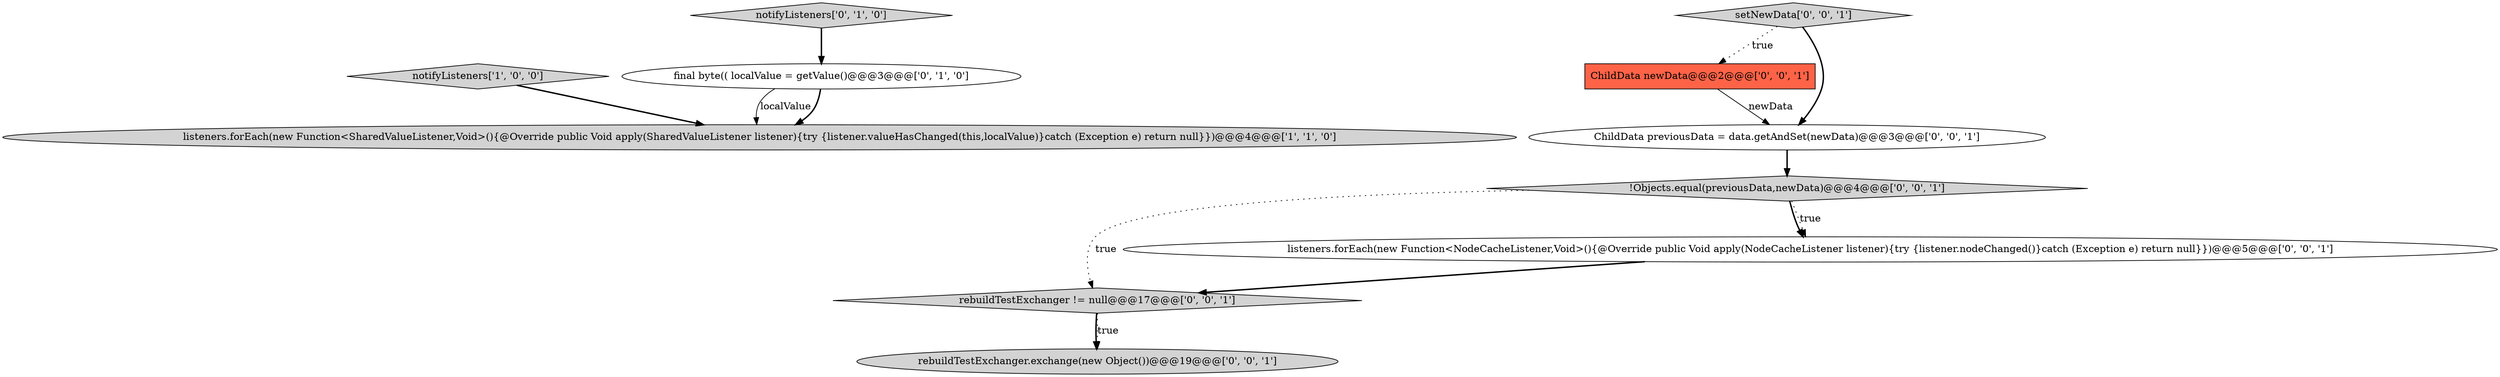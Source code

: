 digraph {
3 [style = filled, label = "final byte(( localValue = getValue()@@@3@@@['0', '1', '0']", fillcolor = white, shape = ellipse image = "AAA1AAABBB2BBB"];
7 [style = filled, label = "ChildData newData@@@2@@@['0', '0', '1']", fillcolor = tomato, shape = box image = "AAA0AAABBB3BBB"];
0 [style = filled, label = "notifyListeners['1', '0', '0']", fillcolor = lightgray, shape = diamond image = "AAA0AAABBB1BBB"];
4 [style = filled, label = "rebuildTestExchanger.exchange(new Object())@@@19@@@['0', '0', '1']", fillcolor = lightgray, shape = ellipse image = "AAA0AAABBB3BBB"];
6 [style = filled, label = "setNewData['0', '0', '1']", fillcolor = lightgray, shape = diamond image = "AAA0AAABBB3BBB"];
8 [style = filled, label = "ChildData previousData = data.getAndSet(newData)@@@3@@@['0', '0', '1']", fillcolor = white, shape = ellipse image = "AAA0AAABBB3BBB"];
2 [style = filled, label = "notifyListeners['0', '1', '0']", fillcolor = lightgray, shape = diamond image = "AAA0AAABBB2BBB"];
10 [style = filled, label = "!Objects.equal(previousData,newData)@@@4@@@['0', '0', '1']", fillcolor = lightgray, shape = diamond image = "AAA0AAABBB3BBB"];
9 [style = filled, label = "rebuildTestExchanger != null@@@17@@@['0', '0', '1']", fillcolor = lightgray, shape = diamond image = "AAA0AAABBB3BBB"];
1 [style = filled, label = "listeners.forEach(new Function<SharedValueListener,Void>(){@Override public Void apply(SharedValueListener listener){try {listener.valueHasChanged(this,localValue)}catch (Exception e) return null}})@@@4@@@['1', '1', '0']", fillcolor = lightgray, shape = ellipse image = "AAA0AAABBB1BBB"];
5 [style = filled, label = "listeners.forEach(new Function<NodeCacheListener,Void>(){@Override public Void apply(NodeCacheListener listener){try {listener.nodeChanged()}catch (Exception e) return null}})@@@5@@@['0', '0', '1']", fillcolor = white, shape = ellipse image = "AAA0AAABBB3BBB"];
0->1 [style = bold, label=""];
3->1 [style = solid, label="localValue"];
7->8 [style = solid, label="newData"];
6->7 [style = dotted, label="true"];
5->9 [style = bold, label=""];
9->4 [style = bold, label=""];
9->4 [style = dotted, label="true"];
6->8 [style = bold, label=""];
10->5 [style = bold, label=""];
8->10 [style = bold, label=""];
10->9 [style = dotted, label="true"];
3->1 [style = bold, label=""];
10->5 [style = dotted, label="true"];
2->3 [style = bold, label=""];
}
